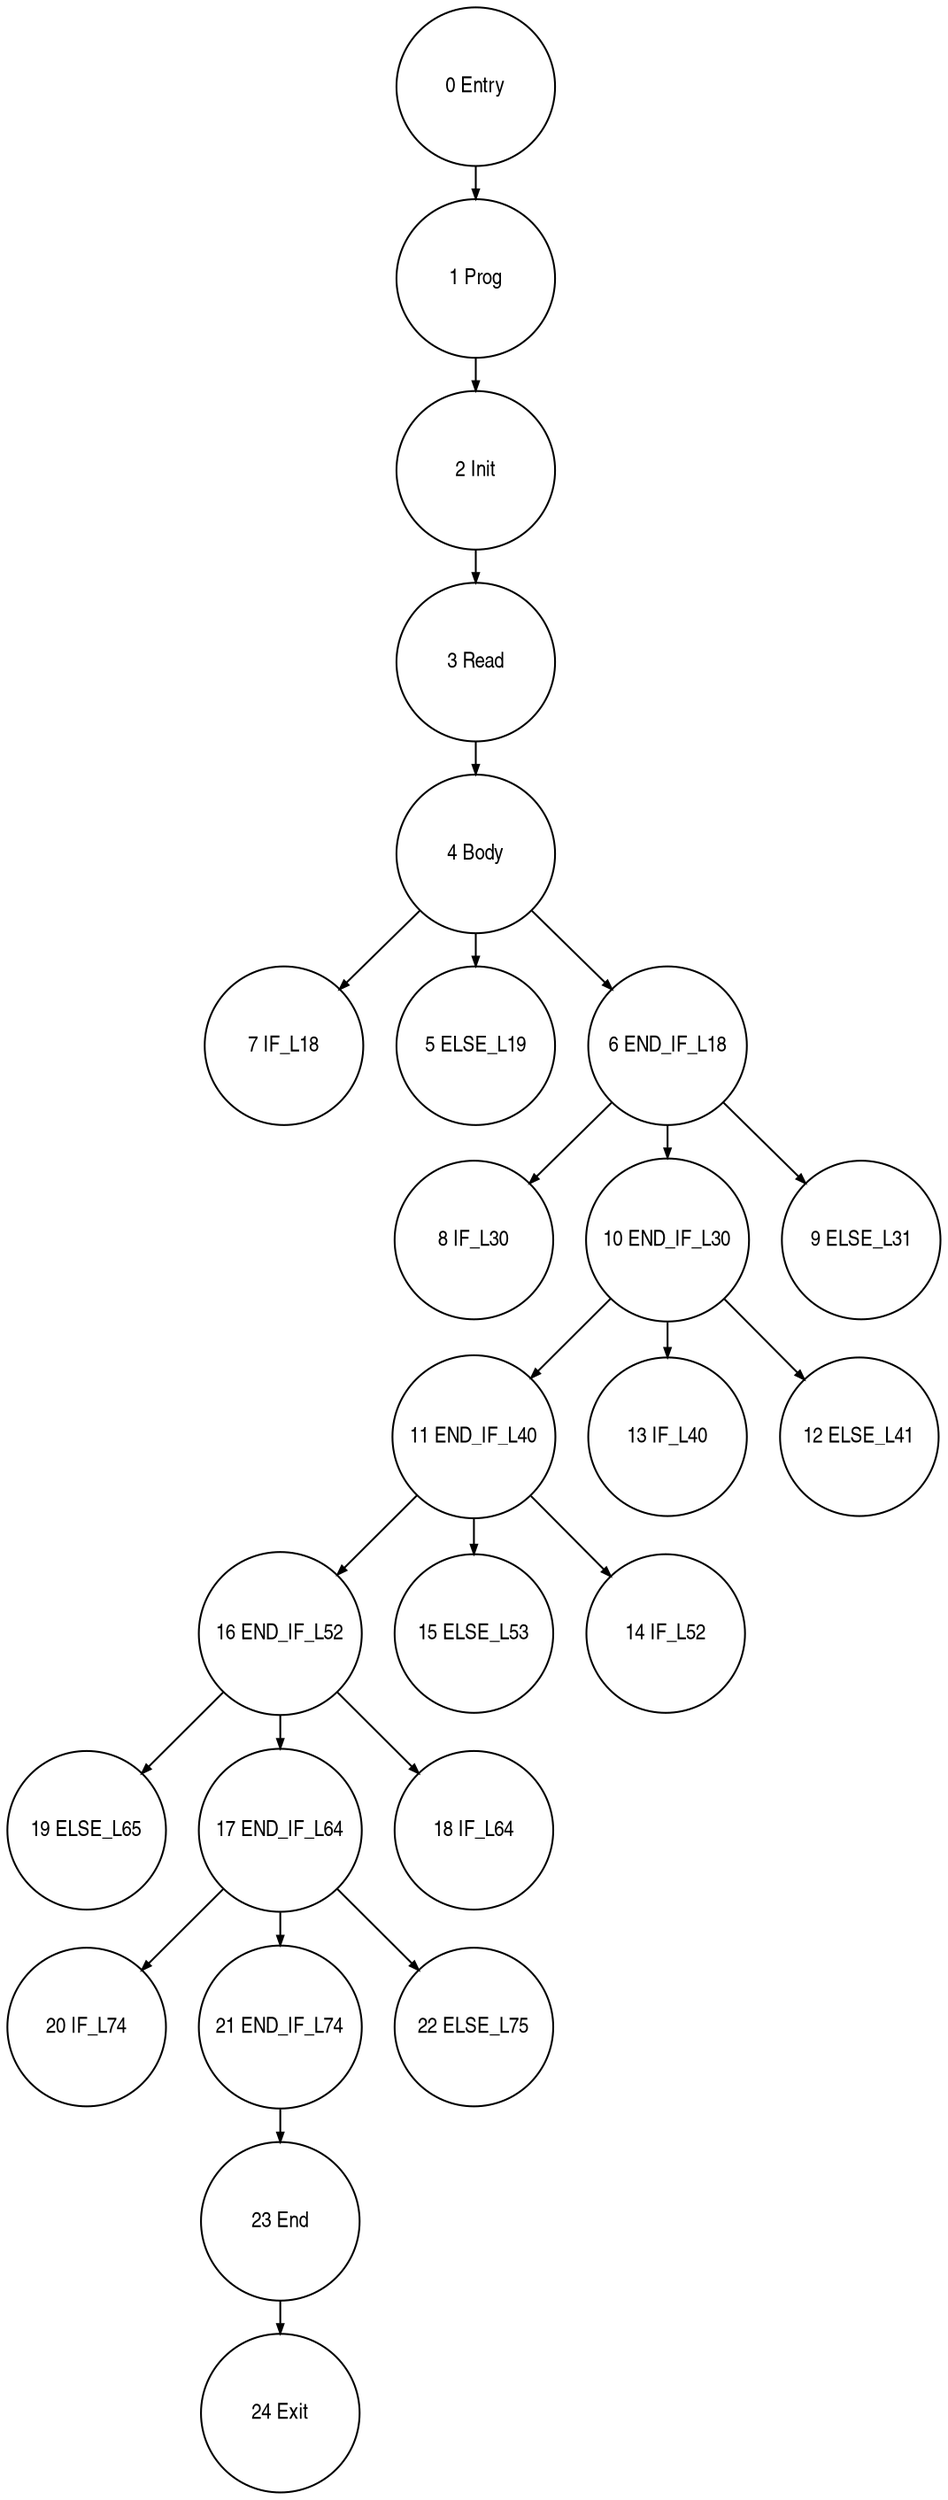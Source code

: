 digraph G {
  ranksep=.25;
  edge [arrowsize=.5]
  node [shape=circle, fontname="ArialNarrow",
        fontsize=12,  height=1.2];
  "11 END_IF_L40"; "16 END_IF_L52"; "24 Exit"; "15 ELSE_L53"; "8 IF_L30"; "1 Prog"; "14 IF_L52"; "7 IF_L18"; "10 END_IF_L30"; "5 ELSE_L19"; "20 IF_L74"; "21 END_IF_L74"; "0 Entry"; "9 ELSE_L31"; "2 Init"; "23 End"; "19 ELSE_L65"; "4 Body"; "13 IF_L40"; "22 ELSE_L75"; "3 Read"; "12 ELSE_L41"; "6 END_IF_L18"; "17 END_IF_L64"; "18 IF_L64"; 
  "3 Read" -> "4 Body";
  "17 END_IF_L64" -> "20 IF_L74";
  "17 END_IF_L64" -> "21 END_IF_L74";
  "17 END_IF_L64" -> "22 ELSE_L75";
  "2 Init" -> "3 Read";
  "0 Entry" -> "1 Prog";
  "11 END_IF_L40" -> "14 IF_L52";
  "11 END_IF_L40" -> "15 ELSE_L53";
  "11 END_IF_L40" -> "16 END_IF_L52";
  "1 Prog" -> "2 Init";
  "4 Body" -> "5 ELSE_L19";
  "4 Body" -> "6 END_IF_L18";
  "4 Body" -> "7 IF_L18";
  "6 END_IF_L18" -> "8 IF_L30";
  "6 END_IF_L18" -> "9 ELSE_L31";
  "6 END_IF_L18" -> "10 END_IF_L30";
  "10 END_IF_L30" -> "11 END_IF_L40";
  "10 END_IF_L30" -> "12 ELSE_L41";
  "10 END_IF_L30" -> "13 IF_L40";
  "16 END_IF_L52" -> "17 END_IF_L64";
  "16 END_IF_L52" -> "18 IF_L64";
  "16 END_IF_L52" -> "19 ELSE_L65";
  "21 END_IF_L74" -> "23 End";
  "23 End" -> "24 Exit";
}
